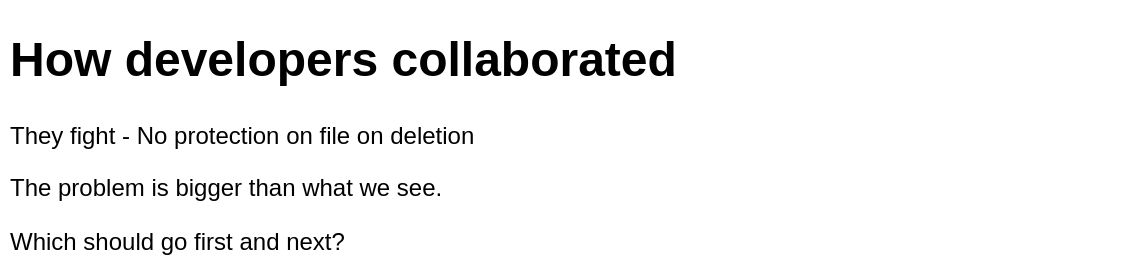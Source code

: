 <mxfile version="16.6.1" type="github">
  <diagram id="w7xSucomUMuUrhdiXerD" name="Page-1">
    <mxGraphModel dx="776" dy="453" grid="1" gridSize="10" guides="1" tooltips="1" connect="1" arrows="1" fold="1" page="1" pageScale="1" pageWidth="850" pageHeight="1100" math="0" shadow="0">
      <root>
        <mxCell id="0" />
        <mxCell id="1" parent="0" />
        <mxCell id="1hYdqDAU-c55S_8frXaW-1" value="&lt;h1&gt;How developers collaborated&lt;/h1&gt;&lt;p&gt;They fight - No protection on file on deletion&amp;nbsp;&lt;/p&gt;&lt;p&gt;The problem is bigger than what we see.&amp;nbsp;&lt;/p&gt;&lt;p&gt;Which should go first and next?&lt;/p&gt;&lt;p&gt;Sequence.&amp;nbsp;&lt;/p&gt;&lt;p&gt;Integration can be confusing.&amp;nbsp;&lt;/p&gt;&lt;p&gt;Sequencing could be challenging&amp;nbsp;&lt;/p&gt;&lt;p&gt;&lt;br&gt;&lt;/p&gt;" style="text;html=1;strokeColor=none;fillColor=none;spacing=5;spacingTop=-20;whiteSpace=wrap;overflow=hidden;rounded=0;" vertex="1" parent="1">
          <mxGeometry x="10" y="40" width="560" height="120" as="geometry" />
        </mxCell>
      </root>
    </mxGraphModel>
  </diagram>
</mxfile>
